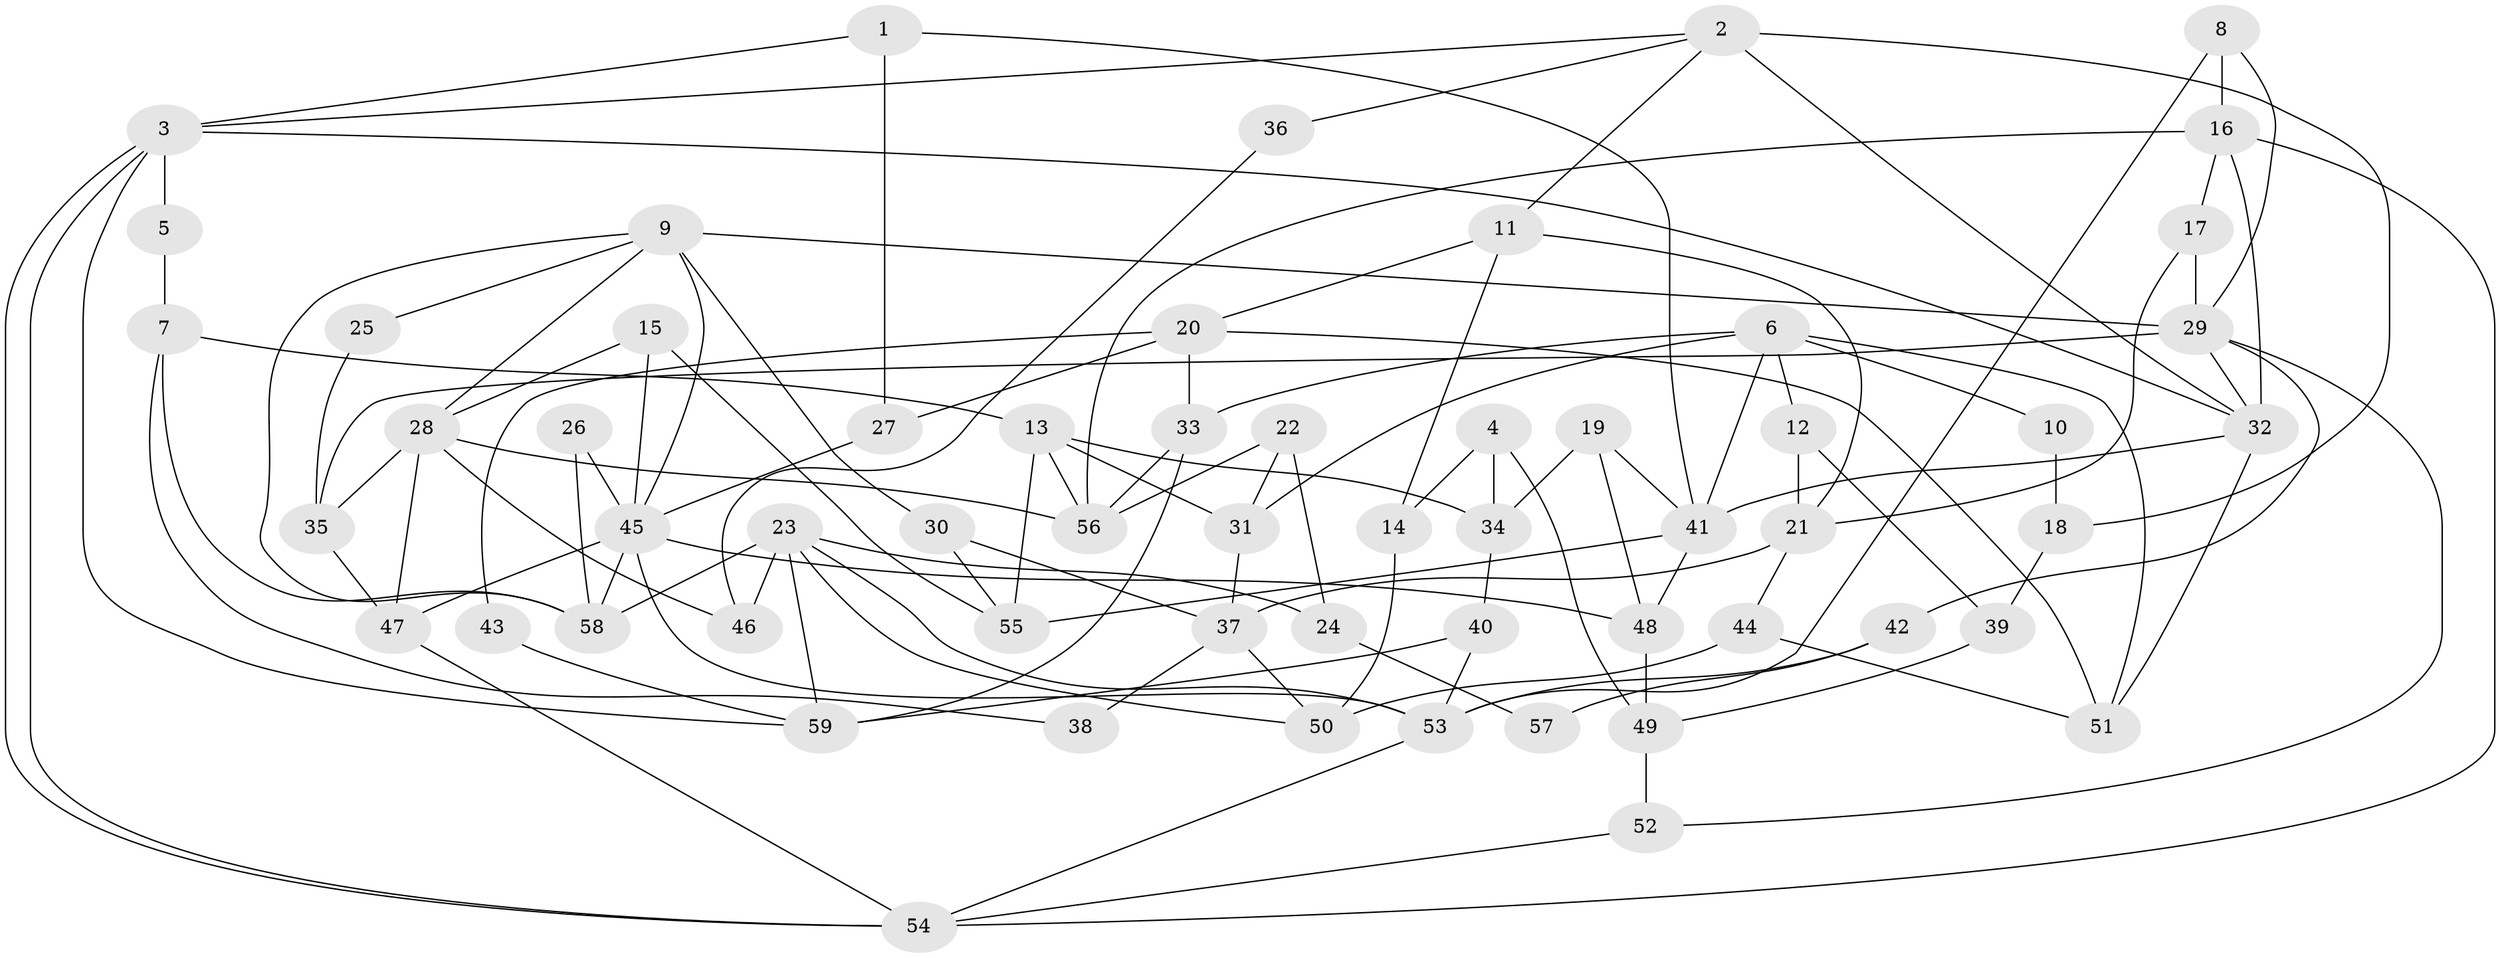 // coarse degree distribution, {3: 0.30952380952380953, 6: 0.09523809523809523, 5: 0.11904761904761904, 2: 0.19047619047619047, 4: 0.14285714285714285, 10: 0.023809523809523808, 8: 0.07142857142857142, 7: 0.023809523809523808, 9: 0.023809523809523808}
// Generated by graph-tools (version 1.1) at 2025/51/03/04/25 22:51:14]
// undirected, 59 vertices, 118 edges
graph export_dot {
  node [color=gray90,style=filled];
  1;
  2;
  3;
  4;
  5;
  6;
  7;
  8;
  9;
  10;
  11;
  12;
  13;
  14;
  15;
  16;
  17;
  18;
  19;
  20;
  21;
  22;
  23;
  24;
  25;
  26;
  27;
  28;
  29;
  30;
  31;
  32;
  33;
  34;
  35;
  36;
  37;
  38;
  39;
  40;
  41;
  42;
  43;
  44;
  45;
  46;
  47;
  48;
  49;
  50;
  51;
  52;
  53;
  54;
  55;
  56;
  57;
  58;
  59;
  1 -- 41;
  1 -- 3;
  1 -- 27;
  2 -- 3;
  2 -- 32;
  2 -- 11;
  2 -- 18;
  2 -- 36;
  3 -- 59;
  3 -- 54;
  3 -- 54;
  3 -- 5;
  3 -- 32;
  4 -- 49;
  4 -- 14;
  4 -- 34;
  5 -- 7;
  6 -- 41;
  6 -- 51;
  6 -- 10;
  6 -- 12;
  6 -- 31;
  6 -- 33;
  7 -- 13;
  7 -- 58;
  7 -- 38;
  8 -- 29;
  8 -- 53;
  8 -- 16;
  9 -- 28;
  9 -- 29;
  9 -- 25;
  9 -- 30;
  9 -- 45;
  9 -- 58;
  10 -- 18;
  11 -- 20;
  11 -- 14;
  11 -- 21;
  12 -- 21;
  12 -- 39;
  13 -- 55;
  13 -- 56;
  13 -- 31;
  13 -- 34;
  14 -- 50;
  15 -- 55;
  15 -- 45;
  15 -- 28;
  16 -- 17;
  16 -- 32;
  16 -- 54;
  16 -- 56;
  17 -- 29;
  17 -- 21;
  18 -- 39;
  19 -- 41;
  19 -- 34;
  19 -- 48;
  20 -- 33;
  20 -- 27;
  20 -- 43;
  20 -- 51;
  21 -- 37;
  21 -- 44;
  22 -- 31;
  22 -- 56;
  22 -- 24;
  23 -- 59;
  23 -- 53;
  23 -- 24;
  23 -- 46;
  23 -- 50;
  23 -- 58;
  24 -- 57;
  25 -- 35;
  26 -- 58;
  26 -- 45;
  27 -- 45;
  28 -- 47;
  28 -- 35;
  28 -- 46;
  28 -- 56;
  29 -- 35;
  29 -- 32;
  29 -- 42;
  29 -- 52;
  30 -- 37;
  30 -- 55;
  31 -- 37;
  32 -- 41;
  32 -- 51;
  33 -- 56;
  33 -- 59;
  34 -- 40;
  35 -- 47;
  36 -- 46;
  37 -- 50;
  37 -- 38;
  39 -- 49;
  40 -- 53;
  40 -- 59;
  41 -- 48;
  41 -- 55;
  42 -- 53;
  42 -- 57;
  43 -- 59;
  44 -- 51;
  44 -- 50;
  45 -- 58;
  45 -- 47;
  45 -- 48;
  45 -- 53;
  47 -- 54;
  48 -- 49;
  49 -- 52;
  52 -- 54;
  53 -- 54;
}
